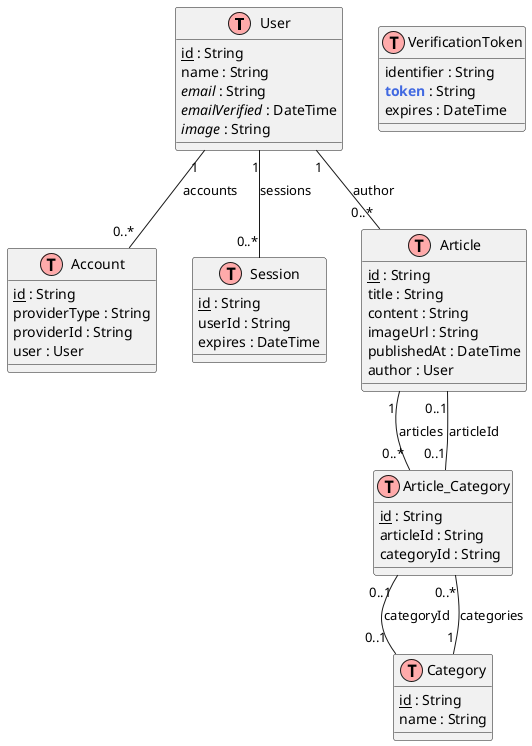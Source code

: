 @startuml

!define Table(name,desc) class name as "desc" << (T,#FFAAAA) >>
!define primary_key(x) <u>x</u>
!define unique(x) <color:royalblue><b>x</b></color>
!define optional(x) <i>x</i>

Table(user, "User") {
    primary_key(id) : String
    name : String
    optional(email) : String
    optional(emailVerified) : DateTime
    optional(image) : String
}

Table(verificationToken, "VerificationToken") {
    identifier : String
    unique(token) : String
    expires : DateTime
}

Table(account, "Account") {
    primary_key(id) : String
    providerType : String
    providerId : String
    user : User
}

Table(session, "Session") {
    primary_key(id) : String
    userId : String
    expires : DateTime
}

Table(article, "Article") {
    primary_key(id) : String
    title : String
    content : String
    imageUrl : String
    publishedAt : DateTime
    author : User
}

Table(category, "Category") {
    primary_key(id) : String
    name : String
}

Table(article_category, "Article_Category") {
    primary_key(id) : String
    articleId : String
    categoryId : String
}

user "1" -- "0..*" account : accounts
user "1" -- "0..*" session : sessions
user "1" -- "0..*" article : author
category "1" -- "0..*" article_category : categories
article "1" -- "0..*" article_category : articles
article_category "0..1" -- "0..1" category : categoryId
article_category "0..1" -- "0..1" article : articleId
@enduml
